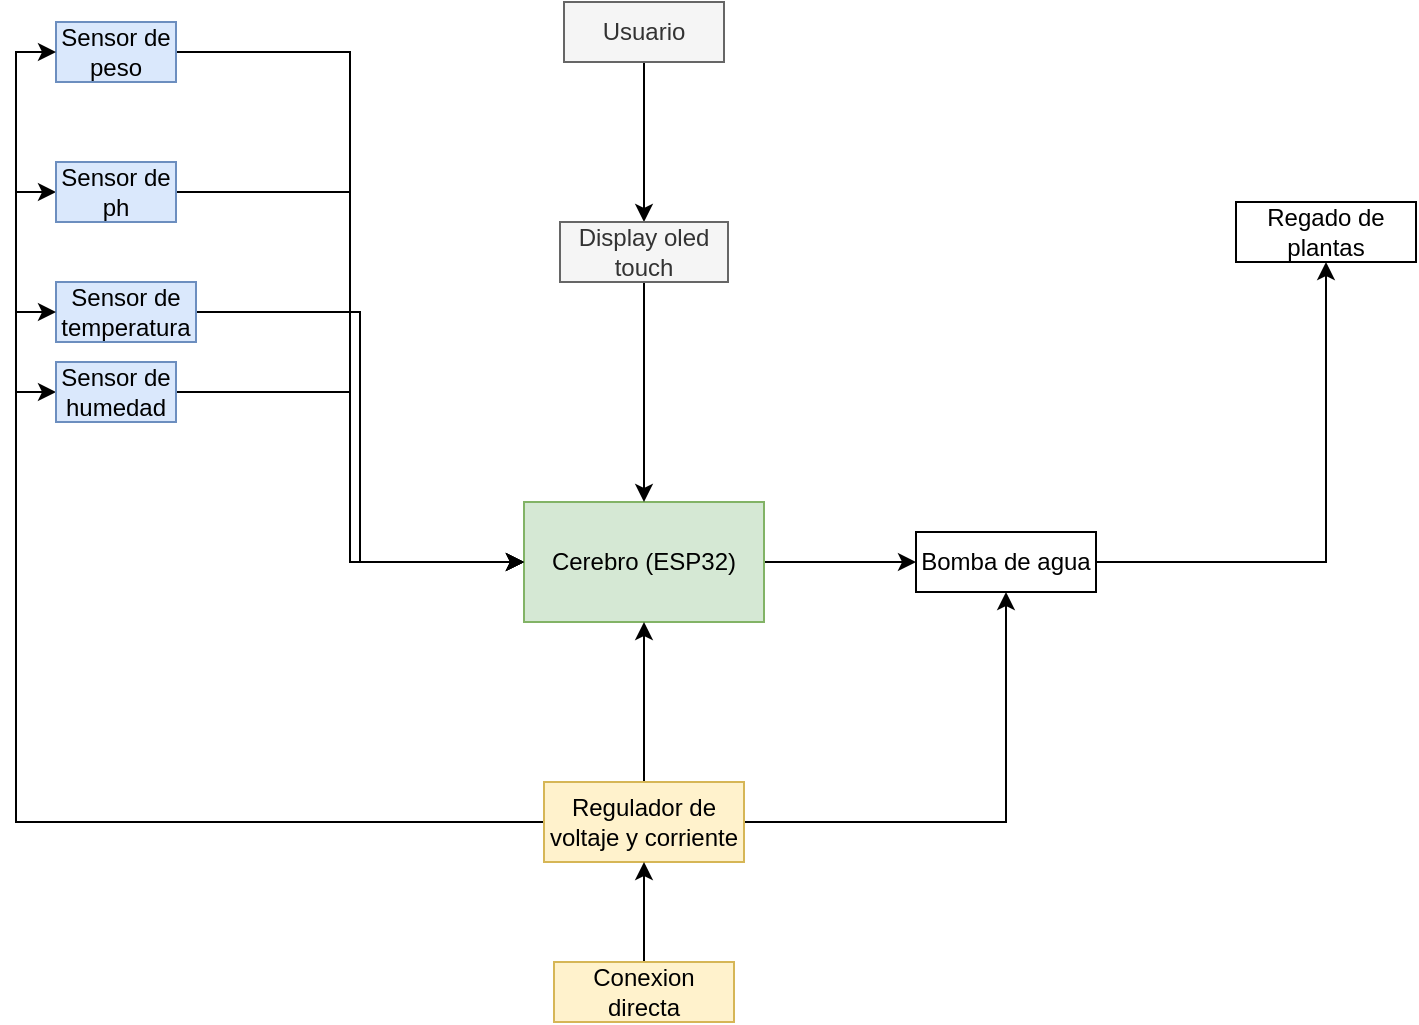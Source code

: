 <mxfile version="26.0.11">
  <diagram name="Página-1" id="-9mYL60vFsmbXJY5VwqQ">
    <mxGraphModel dx="1004" dy="676" grid="1" gridSize="10" guides="1" tooltips="1" connect="1" arrows="1" fold="1" page="1" pageScale="1" pageWidth="827" pageHeight="1169" math="0" shadow="0">
      <root>
        <mxCell id="0" />
        <mxCell id="1" parent="0" />
        <mxCell id="pIoMoX_XAeHMWqrU3urw-7" style="edgeStyle=orthogonalEdgeStyle;rounded=0;orthogonalLoop=1;jettySize=auto;html=1;exitX=1;exitY=0.5;exitDx=0;exitDy=0;entryX=0;entryY=0.5;entryDx=0;entryDy=0;" edge="1" parent="1" source="pIoMoX_XAeHMWqrU3urw-1" target="pIoMoX_XAeHMWqrU3urw-2">
          <mxGeometry relative="1" as="geometry">
            <mxPoint x="370" y="410" as="targetPoint" />
          </mxGeometry>
        </mxCell>
        <mxCell id="pIoMoX_XAeHMWqrU3urw-1" value="Sensor de peso" style="rounded=0;whiteSpace=wrap;html=1;fillColor=#dae8fc;strokeColor=#6c8ebf;" vertex="1" parent="1">
          <mxGeometry x="120" y="70" width="60" height="30" as="geometry" />
        </mxCell>
        <mxCell id="pIoMoX_XAeHMWqrU3urw-26" style="edgeStyle=orthogonalEdgeStyle;rounded=0;orthogonalLoop=1;jettySize=auto;html=1;exitX=1;exitY=0.5;exitDx=0;exitDy=0;entryX=0;entryY=0.5;entryDx=0;entryDy=0;" edge="1" parent="1" source="pIoMoX_XAeHMWqrU3urw-2" target="pIoMoX_XAeHMWqrU3urw-25">
          <mxGeometry relative="1" as="geometry" />
        </mxCell>
        <mxCell id="pIoMoX_XAeHMWqrU3urw-2" value="Cerebro (ESP32)" style="rounded=0;whiteSpace=wrap;html=1;fillColor=#d5e8d4;strokeColor=#82b366;" vertex="1" parent="1">
          <mxGeometry x="354" y="310" width="120" height="60" as="geometry" />
        </mxCell>
        <mxCell id="pIoMoX_XAeHMWqrU3urw-6" style="edgeStyle=orthogonalEdgeStyle;rounded=0;orthogonalLoop=1;jettySize=auto;html=1;exitX=1;exitY=0.5;exitDx=0;exitDy=0;entryX=0;entryY=0.5;entryDx=0;entryDy=0;" edge="1" parent="1" source="pIoMoX_XAeHMWqrU3urw-4" target="pIoMoX_XAeHMWqrU3urw-2">
          <mxGeometry relative="1" as="geometry" />
        </mxCell>
        <mxCell id="pIoMoX_XAeHMWqrU3urw-4" value="Sensor de temperatura" style="rounded=0;whiteSpace=wrap;html=1;fillColor=#dae8fc;strokeColor=#6c8ebf;" vertex="1" parent="1">
          <mxGeometry x="120" y="200" width="70" height="30" as="geometry" />
        </mxCell>
        <mxCell id="pIoMoX_XAeHMWqrU3urw-11" style="edgeStyle=orthogonalEdgeStyle;rounded=0;orthogonalLoop=1;jettySize=auto;html=1;entryX=0.5;entryY=1;entryDx=0;entryDy=0;" edge="1" parent="1" source="pIoMoX_XAeHMWqrU3urw-8" target="pIoMoX_XAeHMWqrU3urw-2">
          <mxGeometry relative="1" as="geometry" />
        </mxCell>
        <mxCell id="pIoMoX_XAeHMWqrU3urw-16" style="edgeStyle=orthogonalEdgeStyle;rounded=0;orthogonalLoop=1;jettySize=auto;html=1;exitX=0;exitY=0.5;exitDx=0;exitDy=0;entryX=0;entryY=0.5;entryDx=0;entryDy=0;" edge="1" parent="1" source="pIoMoX_XAeHMWqrU3urw-8" target="pIoMoX_XAeHMWqrU3urw-13">
          <mxGeometry relative="1" as="geometry" />
        </mxCell>
        <mxCell id="pIoMoX_XAeHMWqrU3urw-17" style="edgeStyle=orthogonalEdgeStyle;rounded=0;orthogonalLoop=1;jettySize=auto;html=1;exitX=0;exitY=0.5;exitDx=0;exitDy=0;entryX=0;entryY=0.5;entryDx=0;entryDy=0;" edge="1" parent="1" source="pIoMoX_XAeHMWqrU3urw-8" target="pIoMoX_XAeHMWqrU3urw-4">
          <mxGeometry relative="1" as="geometry" />
        </mxCell>
        <mxCell id="pIoMoX_XAeHMWqrU3urw-18" style="edgeStyle=orthogonalEdgeStyle;rounded=0;orthogonalLoop=1;jettySize=auto;html=1;exitX=0;exitY=0.5;exitDx=0;exitDy=0;entryX=0;entryY=0.5;entryDx=0;entryDy=0;" edge="1" parent="1" source="pIoMoX_XAeHMWqrU3urw-8" target="pIoMoX_XAeHMWqrU3urw-12">
          <mxGeometry relative="1" as="geometry" />
        </mxCell>
        <mxCell id="pIoMoX_XAeHMWqrU3urw-19" style="edgeStyle=orthogonalEdgeStyle;rounded=0;orthogonalLoop=1;jettySize=auto;html=1;exitX=0;exitY=0.5;exitDx=0;exitDy=0;entryX=0;entryY=0.5;entryDx=0;entryDy=0;" edge="1" parent="1" source="pIoMoX_XAeHMWqrU3urw-8" target="pIoMoX_XAeHMWqrU3urw-1">
          <mxGeometry relative="1" as="geometry" />
        </mxCell>
        <mxCell id="pIoMoX_XAeHMWqrU3urw-27" style="edgeStyle=orthogonalEdgeStyle;rounded=0;orthogonalLoop=1;jettySize=auto;html=1;exitX=1;exitY=0.5;exitDx=0;exitDy=0;entryX=0.5;entryY=1;entryDx=0;entryDy=0;" edge="1" parent="1" source="pIoMoX_XAeHMWqrU3urw-8" target="pIoMoX_XAeHMWqrU3urw-25">
          <mxGeometry relative="1" as="geometry" />
        </mxCell>
        <mxCell id="pIoMoX_XAeHMWqrU3urw-8" value="Regulador de voltaje y corriente" style="rounded=0;whiteSpace=wrap;html=1;fillColor=#fff2cc;strokeColor=#d6b656;" vertex="1" parent="1">
          <mxGeometry x="364" y="450" width="100" height="40" as="geometry" />
        </mxCell>
        <mxCell id="pIoMoX_XAeHMWqrU3urw-10" style="edgeStyle=orthogonalEdgeStyle;rounded=0;orthogonalLoop=1;jettySize=auto;html=1;entryX=0.5;entryY=1;entryDx=0;entryDy=0;" edge="1" parent="1" source="pIoMoX_XAeHMWqrU3urw-9" target="pIoMoX_XAeHMWqrU3urw-8">
          <mxGeometry relative="1" as="geometry" />
        </mxCell>
        <mxCell id="pIoMoX_XAeHMWqrU3urw-9" value="Conexion directa" style="rounded=0;whiteSpace=wrap;html=1;fillColor=#fff2cc;strokeColor=#d6b656;" vertex="1" parent="1">
          <mxGeometry x="369" y="540" width="90" height="30" as="geometry" />
        </mxCell>
        <mxCell id="pIoMoX_XAeHMWqrU3urw-15" style="edgeStyle=orthogonalEdgeStyle;rounded=0;orthogonalLoop=1;jettySize=auto;html=1;exitX=1;exitY=0.5;exitDx=0;exitDy=0;entryX=0;entryY=0.5;entryDx=0;entryDy=0;" edge="1" parent="1" source="pIoMoX_XAeHMWqrU3urw-12" target="pIoMoX_XAeHMWqrU3urw-2">
          <mxGeometry relative="1" as="geometry" />
        </mxCell>
        <mxCell id="pIoMoX_XAeHMWqrU3urw-12" value="Sensor de ph " style="rounded=0;whiteSpace=wrap;html=1;fillColor=#dae8fc;strokeColor=#6c8ebf;" vertex="1" parent="1">
          <mxGeometry x="120" y="140" width="60" height="30" as="geometry" />
        </mxCell>
        <mxCell id="pIoMoX_XAeHMWqrU3urw-14" style="edgeStyle=orthogonalEdgeStyle;rounded=0;orthogonalLoop=1;jettySize=auto;html=1;exitX=1;exitY=0.5;exitDx=0;exitDy=0;entryX=0;entryY=0.5;entryDx=0;entryDy=0;" edge="1" parent="1" source="pIoMoX_XAeHMWqrU3urw-13" target="pIoMoX_XAeHMWqrU3urw-2">
          <mxGeometry relative="1" as="geometry" />
        </mxCell>
        <mxCell id="pIoMoX_XAeHMWqrU3urw-13" value="Sensor de humedad" style="rounded=0;whiteSpace=wrap;html=1;fillColor=#dae8fc;strokeColor=#6c8ebf;" vertex="1" parent="1">
          <mxGeometry x="120" y="240" width="60" height="30" as="geometry" />
        </mxCell>
        <mxCell id="pIoMoX_XAeHMWqrU3urw-22" style="edgeStyle=orthogonalEdgeStyle;rounded=0;orthogonalLoop=1;jettySize=auto;html=1;exitX=0.5;exitY=1;exitDx=0;exitDy=0;entryX=0.5;entryY=0;entryDx=0;entryDy=0;" edge="1" parent="1" source="pIoMoX_XAeHMWqrU3urw-20" target="pIoMoX_XAeHMWqrU3urw-21">
          <mxGeometry relative="1" as="geometry" />
        </mxCell>
        <mxCell id="pIoMoX_XAeHMWqrU3urw-20" value="Usuario" style="rounded=0;whiteSpace=wrap;html=1;fillColor=#f5f5f5;fontColor=#333333;strokeColor=#666666;" vertex="1" parent="1">
          <mxGeometry x="374" y="60" width="80" height="30" as="geometry" />
        </mxCell>
        <mxCell id="pIoMoX_XAeHMWqrU3urw-23" style="edgeStyle=orthogonalEdgeStyle;rounded=0;orthogonalLoop=1;jettySize=auto;html=1;exitX=0.5;exitY=1;exitDx=0;exitDy=0;entryX=0.5;entryY=0;entryDx=0;entryDy=0;" edge="1" parent="1" source="pIoMoX_XAeHMWqrU3urw-21" target="pIoMoX_XAeHMWqrU3urw-2">
          <mxGeometry relative="1" as="geometry" />
        </mxCell>
        <mxCell id="pIoMoX_XAeHMWqrU3urw-21" value="Display oled touch" style="rounded=0;whiteSpace=wrap;html=1;fillColor=#f5f5f5;fontColor=#333333;strokeColor=#666666;" vertex="1" parent="1">
          <mxGeometry x="372" y="170" width="84" height="30" as="geometry" />
        </mxCell>
        <mxCell id="pIoMoX_XAeHMWqrU3urw-29" style="edgeStyle=orthogonalEdgeStyle;rounded=0;orthogonalLoop=1;jettySize=auto;html=1;exitX=1;exitY=0.5;exitDx=0;exitDy=0;" edge="1" parent="1" source="pIoMoX_XAeHMWqrU3urw-25" target="pIoMoX_XAeHMWqrU3urw-28">
          <mxGeometry relative="1" as="geometry" />
        </mxCell>
        <mxCell id="pIoMoX_XAeHMWqrU3urw-25" value="Bomba de agua" style="rounded=0;whiteSpace=wrap;html=1;" vertex="1" parent="1">
          <mxGeometry x="550" y="325" width="90" height="30" as="geometry" />
        </mxCell>
        <mxCell id="pIoMoX_XAeHMWqrU3urw-28" value="Regado de plantas" style="rounded=0;whiteSpace=wrap;html=1;" vertex="1" parent="1">
          <mxGeometry x="710" y="160" width="90" height="30" as="geometry" />
        </mxCell>
      </root>
    </mxGraphModel>
  </diagram>
</mxfile>
